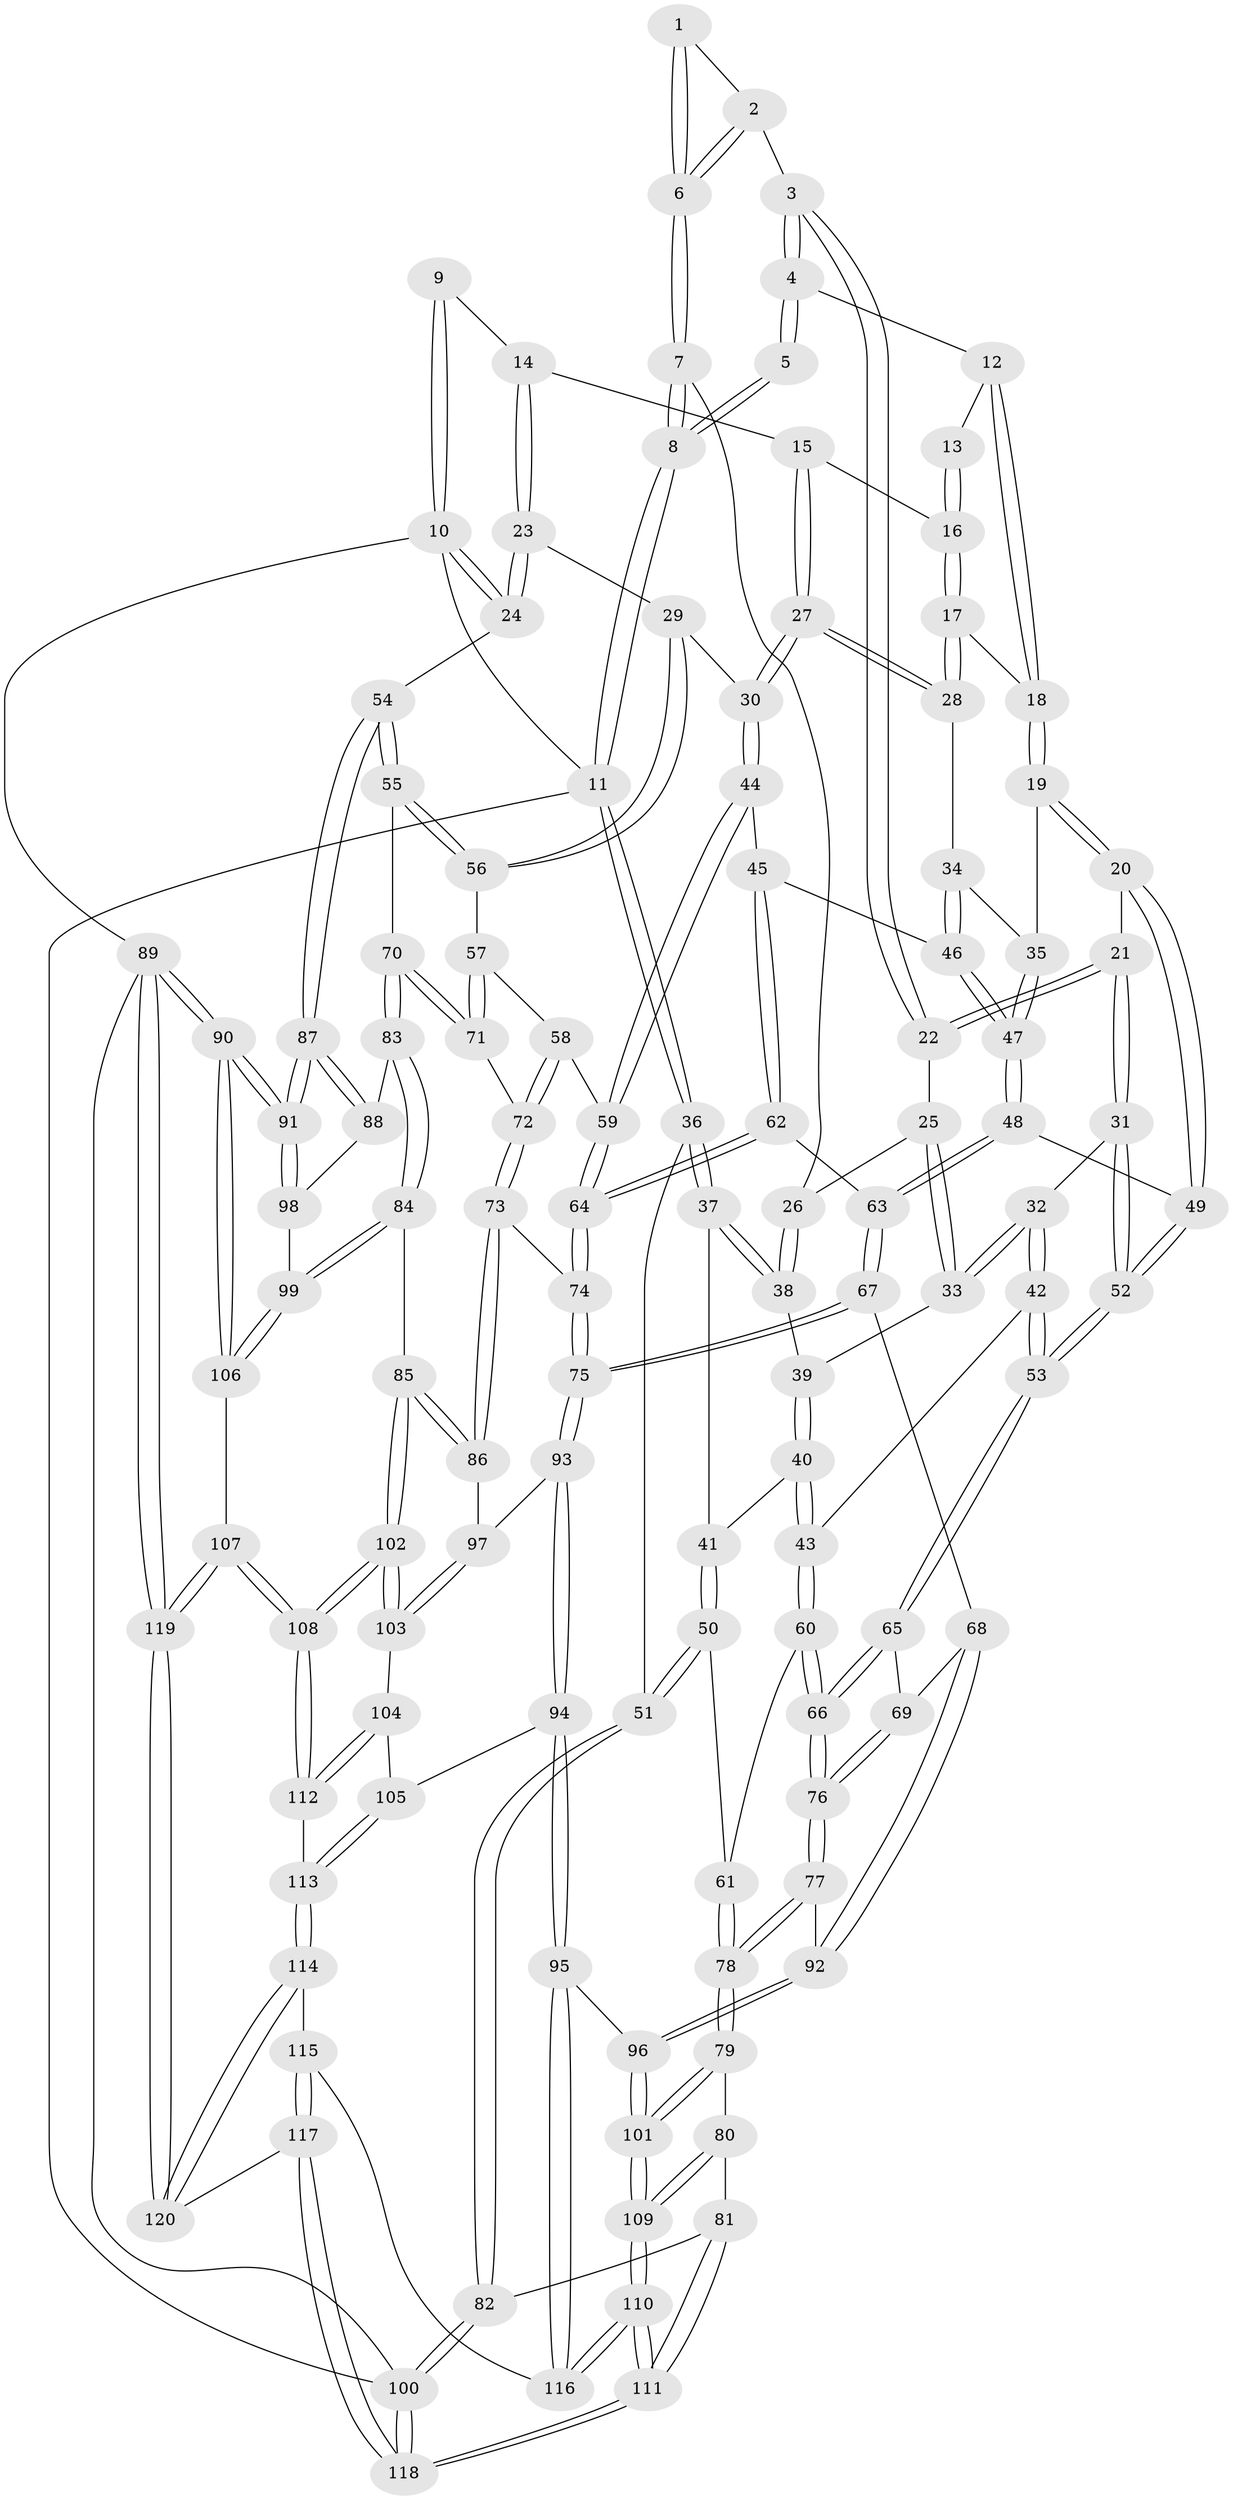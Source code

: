 // Generated by graph-tools (version 1.1) at 2025/11/02/27/25 16:11:57]
// undirected, 120 vertices, 297 edges
graph export_dot {
graph [start="1"]
  node [color=gray90,style=filled];
  1 [pos="+0.0281119391903364+0"];
  2 [pos="+0.15506143064353128+0.068774366068522"];
  3 [pos="+0.3686607452721331+0"];
  4 [pos="+0.42429837402505566+0"];
  5 [pos="+0+0"];
  6 [pos="+0.12268943900353102+0.09989730073259681"];
  7 [pos="+0.10883579316479561+0.11838017132636763"];
  8 [pos="+0+0"];
  9 [pos="+0.680254629756959+0"];
  10 [pos="+1+0"];
  11 [pos="+0+0"];
  12 [pos="+0.4864842791775377+0"];
  13 [pos="+0.5644517437639986+0"];
  14 [pos="+0.8038949138647316+0.08640420670934516"];
  15 [pos="+0.7664819591069573+0.1290998389666417"];
  16 [pos="+0.6275892294341407+0.06197141054605893"];
  17 [pos="+0.6381722560440658+0.15906791377822374"];
  18 [pos="+0.5273209479097036+0.1985085272555035"];
  19 [pos="+0.49204709195651125+0.24487343351516647"];
  20 [pos="+0.4891216079906077+0.24604730821580598"];
  21 [pos="+0.4579100494531615+0.24296870545458207"];
  22 [pos="+0.36480229129679836+0"];
  23 [pos="+0.908844872801973+0.12979819598480657"];
  24 [pos="+1+0.08121035359858138"];
  25 [pos="+0.28462977336361095+0.16216816649853105"];
  26 [pos="+0.10663804652591724+0.16477611497144692"];
  27 [pos="+0.7181545254046605+0.22928082969188382"];
  28 [pos="+0.6986001618642491+0.2248202191689136"];
  29 [pos="+0.794642428801242+0.26431260060630796"];
  30 [pos="+0.7546197472191664+0.26301252807614967"];
  31 [pos="+0.41553310791160686+0.26555453881799135"];
  32 [pos="+0.31908243685328197+0.2564736774538351"];
  33 [pos="+0.30048520288955666+0.2321558202470238"];
  34 [pos="+0.6319723400088618+0.27310417932964975"];
  35 [pos="+0.5848577312018504+0.28038046082814294"];
  36 [pos="+0+0.30521425026697213"];
  37 [pos="+0.07289641661843056+0.20856211232017793"];
  38 [pos="+0.09284460936487574+0.1874787053266731"];
  39 [pos="+0.22366858246307733+0.25520158049298414"];
  40 [pos="+0.18257709282936987+0.32587195002080893"];
  41 [pos="+0.1255297636190747+0.2838989394168801"];
  42 [pos="+0.2734806714922617+0.3781140081795356"];
  43 [pos="+0.22051043868720097+0.3970799184087134"];
  44 [pos="+0.744615237116756+0.3006821503369187"];
  45 [pos="+0.6519635249683792+0.36134484399390876"];
  46 [pos="+0.636583156220887+0.34684023390766383"];
  47 [pos="+0.5787877468752206+0.35816471904891123"];
  48 [pos="+0.5339920571287133+0.4137501376327539"];
  49 [pos="+0.525182225391413+0.4102379927949297"];
  50 [pos="+0.06268539675396836+0.47706297498735956"];
  51 [pos="+0+0.4950778864259533"];
  52 [pos="+0.4072793508266229+0.43047588846833296"];
  53 [pos="+0.3972336962890901+0.43881051171120955"];
  54 [pos="+1+0.353441051138691"];
  55 [pos="+1+0.35854610998031883"];
  56 [pos="+0.9638663014234786+0.37616812258138405"];
  57 [pos="+0.8753398910257356+0.43412524811768577"];
  58 [pos="+0.7864853333128093+0.45377810494125304"];
  59 [pos="+0.7486369882120891+0.4496422379028373"];
  60 [pos="+0.19431017384707647+0.43361747715421284"];
  61 [pos="+0.11231022386719633+0.4804195822119784"];
  62 [pos="+0.6648836950993776+0.4676095206267931"];
  63 [pos="+0.5867867385270553+0.47127474577436124"];
  64 [pos="+0.695225446119267+0.4773314893645654"];
  65 [pos="+0.3962583663962967+0.44726648937592856"];
  66 [pos="+0.3105866289747662+0.5480257548553865"];
  67 [pos="+0.5238527521141702+0.5915143566908859"];
  68 [pos="+0.5205498365616408+0.5914423373715915"];
  69 [pos="+0.44785861178279185+0.5373957275689681"];
  70 [pos="+0.9202958544812277+0.6025775130548827"];
  71 [pos="+0.8764934737676731+0.5732532748061443"];
  72 [pos="+0.8237005512256214+0.5782276725984982"];
  73 [pos="+0.7567981674852396+0.6356951889104346"];
  74 [pos="+0.7070901885059976+0.5790337176048429"];
  75 [pos="+0.5685785404548152+0.6428425630890969"];
  76 [pos="+0.3025749110494607+0.6389743469527515"];
  77 [pos="+0.29466366943801825+0.666356808622264"];
  78 [pos="+0.23717719905027718+0.6810002912575267"];
  79 [pos="+0.22700916741877128+0.6910165801845011"];
  80 [pos="+0.03514354145579844+0.7398827619137601"];
  81 [pos="+0+0.7337439931388032"];
  82 [pos="+0+0.6742858577272729"];
  83 [pos="+0.9239817325337395+0.6803219073992217"];
  84 [pos="+0.8427824402066549+0.7532709166785397"];
  85 [pos="+0.8315892831682045+0.7535712436982259"];
  86 [pos="+0.7663892932110861+0.7008332746200402"];
  87 [pos="+1+0.675339511436091"];
  88 [pos="+0.9585473065180762+0.6851850028576019"];
  89 [pos="+1+1"];
  90 [pos="+1+1"];
  91 [pos="+1+0.9330517016143036"];
  92 [pos="+0.3592073748043099+0.6992902561967483"];
  93 [pos="+0.5881933222038453+0.7354384513026617"];
  94 [pos="+0.5039949729525096+0.8066955677463793"];
  95 [pos="+0.46717426487451347+0.8120286883256502"];
  96 [pos="+0.4004692279174947+0.760215579038004"];
  97 [pos="+0.6200324166715179+0.7432029320322462"];
  98 [pos="+0.9969708052617637+0.7880224500728905"];
  99 [pos="+0.8823297351807616+0.7911950335078404"];
  100 [pos="+0+1"];
  101 [pos="+0.2360037077660227+0.9276352666672312"];
  102 [pos="+0.7439487604936521+0.9063670354281685"];
  103 [pos="+0.6673584777893428+0.8314836360620923"];
  104 [pos="+0.5929346130054427+0.8816391132688798"];
  105 [pos="+0.5363821462699674+0.84720214465559"];
  106 [pos="+0.9391228285873916+0.892226494284999"];
  107 [pos="+0.7619525555382282+0.9954993427401028"];
  108 [pos="+0.7425199048536191+0.9367497015971995"];
  109 [pos="+0.22011758805147918+0.9997449905125606"];
  110 [pos="+0.22040007347686533+1"];
  111 [pos="+0.1547792031985385+1"];
  112 [pos="+0.6183714670398741+0.9153569825942002"];
  113 [pos="+0.5530340608159908+0.9880343282114907"];
  114 [pos="+0.5481694692417909+1"];
  115 [pos="+0.44050357210474955+0.9064454460452519"];
  116 [pos="+0.4338738072946862+0.8942383663237097"];
  117 [pos="+0.4457749487267477+1"];
  118 [pos="+0.14106155022691028+1"];
  119 [pos="+0.7546323648647902+1"];
  120 [pos="+0.5771384849303938+1"];
  1 -- 2;
  1 -- 6;
  1 -- 6;
  2 -- 3;
  2 -- 6;
  2 -- 6;
  3 -- 4;
  3 -- 4;
  3 -- 22;
  3 -- 22;
  4 -- 5;
  4 -- 5;
  4 -- 12;
  5 -- 8;
  5 -- 8;
  6 -- 7;
  6 -- 7;
  7 -- 8;
  7 -- 8;
  7 -- 26;
  8 -- 11;
  8 -- 11;
  9 -- 10;
  9 -- 10;
  9 -- 14;
  10 -- 11;
  10 -- 24;
  10 -- 24;
  10 -- 89;
  11 -- 36;
  11 -- 36;
  11 -- 100;
  12 -- 13;
  12 -- 18;
  12 -- 18;
  13 -- 16;
  13 -- 16;
  14 -- 15;
  14 -- 23;
  14 -- 23;
  15 -- 16;
  15 -- 27;
  15 -- 27;
  16 -- 17;
  16 -- 17;
  17 -- 18;
  17 -- 28;
  17 -- 28;
  18 -- 19;
  18 -- 19;
  19 -- 20;
  19 -- 20;
  19 -- 35;
  20 -- 21;
  20 -- 49;
  20 -- 49;
  21 -- 22;
  21 -- 22;
  21 -- 31;
  21 -- 31;
  22 -- 25;
  23 -- 24;
  23 -- 24;
  23 -- 29;
  24 -- 54;
  25 -- 26;
  25 -- 33;
  25 -- 33;
  26 -- 38;
  26 -- 38;
  27 -- 28;
  27 -- 28;
  27 -- 30;
  27 -- 30;
  28 -- 34;
  29 -- 30;
  29 -- 56;
  29 -- 56;
  30 -- 44;
  30 -- 44;
  31 -- 32;
  31 -- 52;
  31 -- 52;
  32 -- 33;
  32 -- 33;
  32 -- 42;
  32 -- 42;
  33 -- 39;
  34 -- 35;
  34 -- 46;
  34 -- 46;
  35 -- 47;
  35 -- 47;
  36 -- 37;
  36 -- 37;
  36 -- 51;
  37 -- 38;
  37 -- 38;
  37 -- 41;
  38 -- 39;
  39 -- 40;
  39 -- 40;
  40 -- 41;
  40 -- 43;
  40 -- 43;
  41 -- 50;
  41 -- 50;
  42 -- 43;
  42 -- 53;
  42 -- 53;
  43 -- 60;
  43 -- 60;
  44 -- 45;
  44 -- 59;
  44 -- 59;
  45 -- 46;
  45 -- 62;
  45 -- 62;
  46 -- 47;
  46 -- 47;
  47 -- 48;
  47 -- 48;
  48 -- 49;
  48 -- 63;
  48 -- 63;
  49 -- 52;
  49 -- 52;
  50 -- 51;
  50 -- 51;
  50 -- 61;
  51 -- 82;
  51 -- 82;
  52 -- 53;
  52 -- 53;
  53 -- 65;
  53 -- 65;
  54 -- 55;
  54 -- 55;
  54 -- 87;
  54 -- 87;
  55 -- 56;
  55 -- 56;
  55 -- 70;
  56 -- 57;
  57 -- 58;
  57 -- 71;
  57 -- 71;
  58 -- 59;
  58 -- 72;
  58 -- 72;
  59 -- 64;
  59 -- 64;
  60 -- 61;
  60 -- 66;
  60 -- 66;
  61 -- 78;
  61 -- 78;
  62 -- 63;
  62 -- 64;
  62 -- 64;
  63 -- 67;
  63 -- 67;
  64 -- 74;
  64 -- 74;
  65 -- 66;
  65 -- 66;
  65 -- 69;
  66 -- 76;
  66 -- 76;
  67 -- 68;
  67 -- 75;
  67 -- 75;
  68 -- 69;
  68 -- 92;
  68 -- 92;
  69 -- 76;
  69 -- 76;
  70 -- 71;
  70 -- 71;
  70 -- 83;
  70 -- 83;
  71 -- 72;
  72 -- 73;
  72 -- 73;
  73 -- 74;
  73 -- 86;
  73 -- 86;
  74 -- 75;
  74 -- 75;
  75 -- 93;
  75 -- 93;
  76 -- 77;
  76 -- 77;
  77 -- 78;
  77 -- 78;
  77 -- 92;
  78 -- 79;
  78 -- 79;
  79 -- 80;
  79 -- 101;
  79 -- 101;
  80 -- 81;
  80 -- 109;
  80 -- 109;
  81 -- 82;
  81 -- 111;
  81 -- 111;
  82 -- 100;
  82 -- 100;
  83 -- 84;
  83 -- 84;
  83 -- 88;
  84 -- 85;
  84 -- 99;
  84 -- 99;
  85 -- 86;
  85 -- 86;
  85 -- 102;
  85 -- 102;
  86 -- 97;
  87 -- 88;
  87 -- 88;
  87 -- 91;
  87 -- 91;
  88 -- 98;
  89 -- 90;
  89 -- 90;
  89 -- 119;
  89 -- 119;
  89 -- 100;
  90 -- 91;
  90 -- 91;
  90 -- 106;
  90 -- 106;
  91 -- 98;
  91 -- 98;
  92 -- 96;
  92 -- 96;
  93 -- 94;
  93 -- 94;
  93 -- 97;
  94 -- 95;
  94 -- 95;
  94 -- 105;
  95 -- 96;
  95 -- 116;
  95 -- 116;
  96 -- 101;
  96 -- 101;
  97 -- 103;
  97 -- 103;
  98 -- 99;
  99 -- 106;
  99 -- 106;
  100 -- 118;
  100 -- 118;
  101 -- 109;
  101 -- 109;
  102 -- 103;
  102 -- 103;
  102 -- 108;
  102 -- 108;
  103 -- 104;
  104 -- 105;
  104 -- 112;
  104 -- 112;
  105 -- 113;
  105 -- 113;
  106 -- 107;
  107 -- 108;
  107 -- 108;
  107 -- 119;
  107 -- 119;
  108 -- 112;
  108 -- 112;
  109 -- 110;
  109 -- 110;
  110 -- 111;
  110 -- 111;
  110 -- 116;
  110 -- 116;
  111 -- 118;
  111 -- 118;
  112 -- 113;
  113 -- 114;
  113 -- 114;
  114 -- 115;
  114 -- 120;
  114 -- 120;
  115 -- 116;
  115 -- 117;
  115 -- 117;
  117 -- 118;
  117 -- 118;
  117 -- 120;
  119 -- 120;
  119 -- 120;
}
